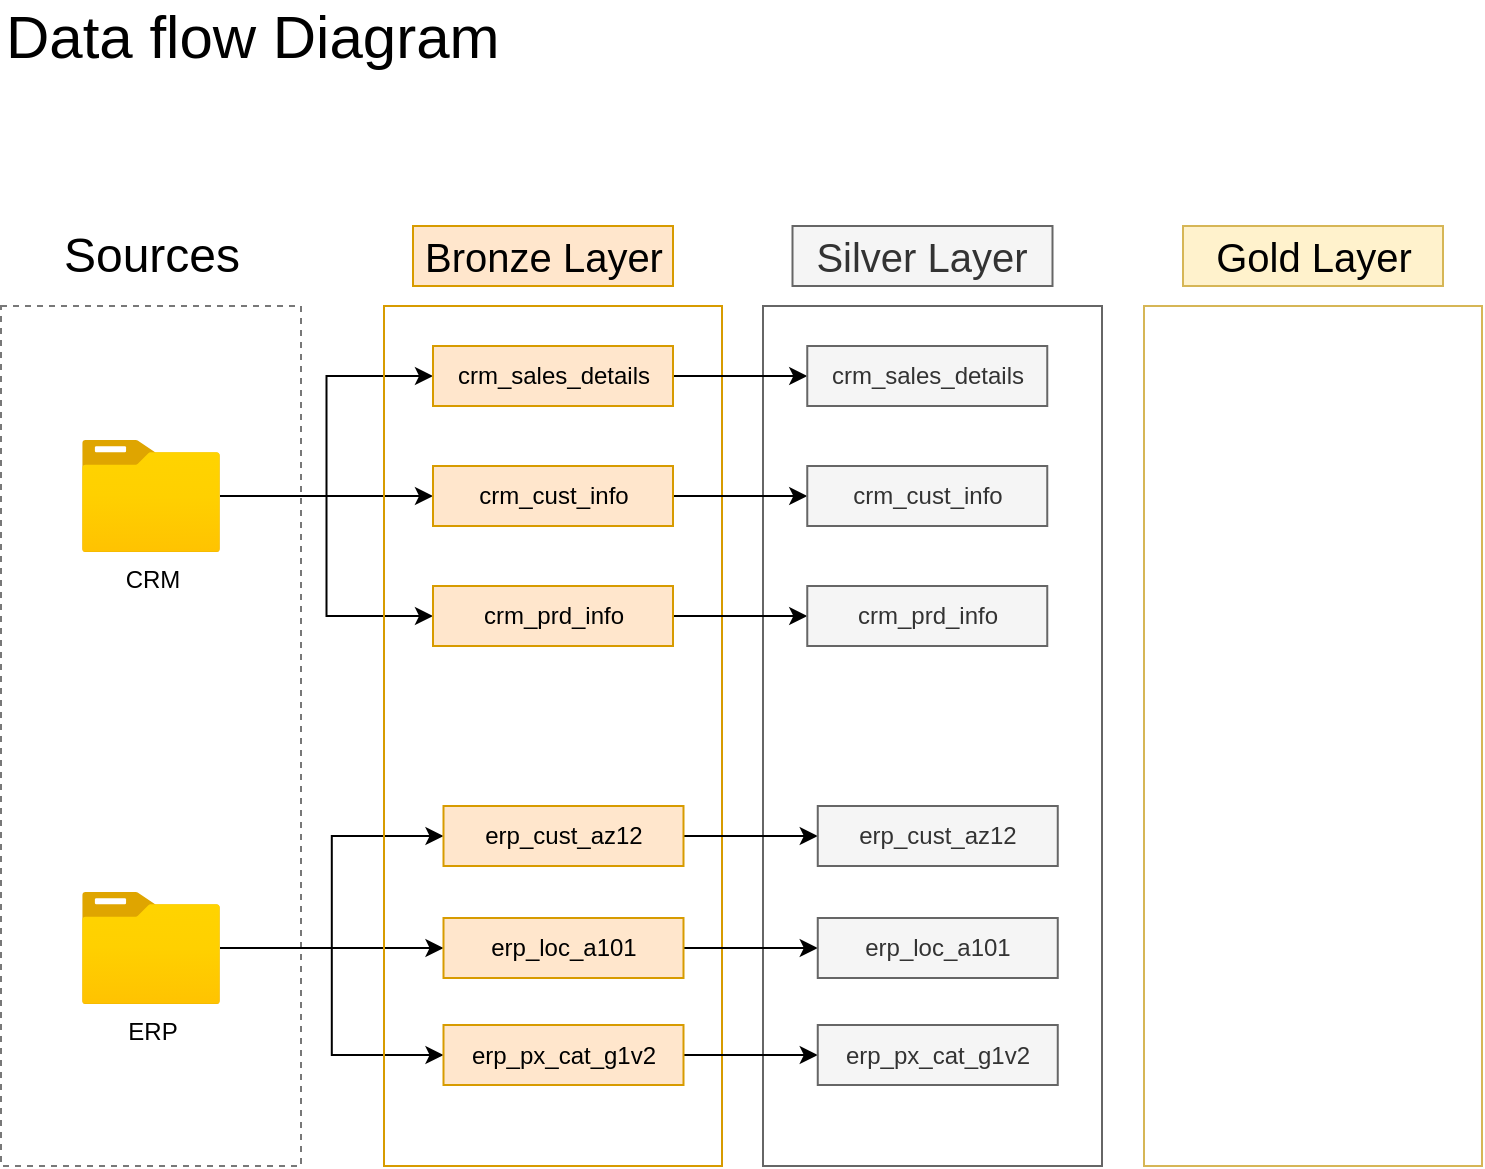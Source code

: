 <mxfile version="28.0.4">
  <diagram name="Strona-1" id="b-_lcWxfAJ749gXnNowW">
    <mxGraphModel dx="1042" dy="660" grid="1" gridSize="10" guides="1" tooltips="1" connect="1" arrows="1" fold="1" page="1" pageScale="1" pageWidth="827" pageHeight="1169" math="0" shadow="0">
      <root>
        <mxCell id="0" />
        <mxCell id="1" parent="0" />
        <mxCell id="JA07pzQeVORighDIx9XC-1" value="" style="rounded=0;whiteSpace=wrap;html=1;fillColor=none;dashed=1;strokeColor=light-dark(#787878, #ededed);" parent="1" vertex="1">
          <mxGeometry x="49.5" y="210" width="150" height="430" as="geometry" />
        </mxCell>
        <mxCell id="JA07pzQeVORighDIx9XC-2" value="&lt;font&gt;Sources&lt;/font&gt;" style="rounded=0;whiteSpace=wrap;html=1;fontSize=24;strokeColor=none;" parent="1" vertex="1">
          <mxGeometry x="69.5" y="170" width="110" height="30" as="geometry" />
        </mxCell>
        <mxCell id="JA07pzQeVORighDIx9XC-45" value="" style="edgeStyle=orthogonalEdgeStyle;rounded=0;orthogonalLoop=1;jettySize=auto;html=1;" parent="1" source="JA07pzQeVORighDIx9XC-3" target="JA07pzQeVORighDIx9XC-32" edge="1">
          <mxGeometry relative="1" as="geometry" />
        </mxCell>
        <mxCell id="JA07pzQeVORighDIx9XC-46" style="edgeStyle=orthogonalEdgeStyle;rounded=0;orthogonalLoop=1;jettySize=auto;html=1;entryX=0;entryY=0.5;entryDx=0;entryDy=0;" parent="1" source="JA07pzQeVORighDIx9XC-3" target="JA07pzQeVORighDIx9XC-31" edge="1">
          <mxGeometry relative="1" as="geometry" />
        </mxCell>
        <mxCell id="JA07pzQeVORighDIx9XC-47" style="edgeStyle=orthogonalEdgeStyle;rounded=0;orthogonalLoop=1;jettySize=auto;html=1;entryX=0;entryY=0.5;entryDx=0;entryDy=0;" parent="1" source="JA07pzQeVORighDIx9XC-3" target="JA07pzQeVORighDIx9XC-33" edge="1">
          <mxGeometry relative="1" as="geometry" />
        </mxCell>
        <mxCell id="JA07pzQeVORighDIx9XC-3" value="CRM" style="image;aspect=fixed;html=1;points=[];align=center;fontSize=12;image=img/lib/azure2/general/Folder_Blank.svg;" parent="1" vertex="1">
          <mxGeometry x="90" y="277" width="69" height="56.0" as="geometry" />
        </mxCell>
        <mxCell id="JA07pzQeVORighDIx9XC-41" style="edgeStyle=orthogonalEdgeStyle;rounded=0;orthogonalLoop=1;jettySize=auto;html=1;entryX=0;entryY=0.5;entryDx=0;entryDy=0;" parent="1" source="JA07pzQeVORighDIx9XC-4" target="JA07pzQeVORighDIx9XC-34" edge="1">
          <mxGeometry relative="1" as="geometry" />
        </mxCell>
        <mxCell id="JA07pzQeVORighDIx9XC-43" style="edgeStyle=orthogonalEdgeStyle;rounded=0;orthogonalLoop=1;jettySize=auto;html=1;entryX=0;entryY=0.5;entryDx=0;entryDy=0;" parent="1" source="JA07pzQeVORighDIx9XC-4" target="JA07pzQeVORighDIx9XC-36" edge="1">
          <mxGeometry relative="1" as="geometry" />
        </mxCell>
        <mxCell id="JA07pzQeVORighDIx9XC-44" style="edgeStyle=orthogonalEdgeStyle;rounded=0;orthogonalLoop=1;jettySize=auto;html=1;entryX=0;entryY=0.5;entryDx=0;entryDy=0;" parent="1" source="JA07pzQeVORighDIx9XC-4" target="JA07pzQeVORighDIx9XC-35" edge="1">
          <mxGeometry relative="1" as="geometry" />
        </mxCell>
        <mxCell id="JA07pzQeVORighDIx9XC-4" value="ERP" style="image;aspect=fixed;html=1;points=[];align=center;fontSize=12;image=img/lib/azure2/general/Folder_Blank.svg;" parent="1" vertex="1">
          <mxGeometry x="90" y="503" width="69" height="56.0" as="geometry" />
        </mxCell>
        <mxCell id="JA07pzQeVORighDIx9XC-10" value="&lt;font style=&quot;font-size: 20px;&quot;&gt;Bronze Layer&lt;/font&gt;" style="rounded=0;whiteSpace=wrap;html=1;fillColor=#ffe6cc;strokeColor=#d79b00;" parent="1" vertex="1">
          <mxGeometry x="255.5" y="170" width="130" height="30" as="geometry" />
        </mxCell>
        <mxCell id="JA07pzQeVORighDIx9XC-11" value="" style="rounded=0;whiteSpace=wrap;html=1;fillColor=none;strokeColor=#d79b00;" parent="1" vertex="1">
          <mxGeometry x="241" y="210" width="169" height="430" as="geometry" />
        </mxCell>
        <mxCell id="JA07pzQeVORighDIx9XC-12" value="&lt;font style=&quot;font-size: 20px;&quot;&gt;Silver Layer&lt;/font&gt;" style="rounded=0;whiteSpace=wrap;html=1;fillColor=#f5f5f5;fontColor=#333333;strokeColor=#666666;" parent="1" vertex="1">
          <mxGeometry x="445.25" y="170" width="130" height="30" as="geometry" />
        </mxCell>
        <mxCell id="JA07pzQeVORighDIx9XC-13" value="&lt;font style=&quot;font-size: 20px;&quot;&gt;Gold Layer&lt;/font&gt;" style="rounded=0;whiteSpace=wrap;html=1;fillColor=#fff2cc;strokeColor=#d6b656;" parent="1" vertex="1">
          <mxGeometry x="640.5" y="170" width="130" height="30" as="geometry" />
        </mxCell>
        <mxCell id="JA07pzQeVORighDIx9XC-14" value="" style="rounded=0;whiteSpace=wrap;html=1;fillColor=none;fontColor=#333333;strokeColor=#666666;" parent="1" vertex="1">
          <mxGeometry x="430.5" y="210" width="169.5" height="430" as="geometry" />
        </mxCell>
        <mxCell id="JA07pzQeVORighDIx9XC-15" value="" style="rounded=0;whiteSpace=wrap;html=1;fillColor=none;strokeColor=#d6b656;" parent="1" vertex="1">
          <mxGeometry x="621" y="210" width="169" height="430" as="geometry" />
        </mxCell>
        <mxCell id="M7KRVUugf1owWvehcst2-7" style="edgeStyle=orthogonalEdgeStyle;rounded=0;orthogonalLoop=1;jettySize=auto;html=1;entryX=0;entryY=0.5;entryDx=0;entryDy=0;" edge="1" parent="1" source="JA07pzQeVORighDIx9XC-31" target="M7KRVUugf1owWvehcst2-1">
          <mxGeometry relative="1" as="geometry" />
        </mxCell>
        <mxCell id="JA07pzQeVORighDIx9XC-31" value="crm_sales_details" style="rounded=0;whiteSpace=wrap;html=1;fillColor=#ffe6cc;strokeColor=#d79b00;" parent="1" vertex="1">
          <mxGeometry x="265.5" y="230" width="120" height="30" as="geometry" />
        </mxCell>
        <mxCell id="M7KRVUugf1owWvehcst2-8" style="edgeStyle=orthogonalEdgeStyle;rounded=0;orthogonalLoop=1;jettySize=auto;html=1;entryX=0;entryY=0.5;entryDx=0;entryDy=0;" edge="1" parent="1" source="JA07pzQeVORighDIx9XC-32" target="M7KRVUugf1owWvehcst2-2">
          <mxGeometry relative="1" as="geometry" />
        </mxCell>
        <mxCell id="JA07pzQeVORighDIx9XC-32" value="crm_cust_info" style="rounded=0;whiteSpace=wrap;html=1;fillColor=#ffe6cc;strokeColor=#d79b00;" parent="1" vertex="1">
          <mxGeometry x="265.5" y="290" width="120" height="30" as="geometry" />
        </mxCell>
        <mxCell id="M7KRVUugf1owWvehcst2-9" style="edgeStyle=orthogonalEdgeStyle;rounded=0;orthogonalLoop=1;jettySize=auto;html=1;entryX=0;entryY=0.5;entryDx=0;entryDy=0;" edge="1" parent="1" source="JA07pzQeVORighDIx9XC-33" target="M7KRVUugf1owWvehcst2-3">
          <mxGeometry relative="1" as="geometry" />
        </mxCell>
        <mxCell id="JA07pzQeVORighDIx9XC-33" value="crm_prd_info" style="rounded=0;whiteSpace=wrap;html=1;fillColor=#ffe6cc;strokeColor=#d79b00;" parent="1" vertex="1">
          <mxGeometry x="265.5" y="350" width="120" height="30" as="geometry" />
        </mxCell>
        <mxCell id="M7KRVUugf1owWvehcst2-10" style="edgeStyle=orthogonalEdgeStyle;rounded=0;orthogonalLoop=1;jettySize=auto;html=1;entryX=0;entryY=0.5;entryDx=0;entryDy=0;" edge="1" parent="1" source="JA07pzQeVORighDIx9XC-34" target="M7KRVUugf1owWvehcst2-4">
          <mxGeometry relative="1" as="geometry" />
        </mxCell>
        <mxCell id="JA07pzQeVORighDIx9XC-34" value="erp_cust_az12" style="rounded=0;whiteSpace=wrap;html=1;fillColor=#ffe6cc;strokeColor=#d79b00;" parent="1" vertex="1">
          <mxGeometry x="270.75" y="460" width="120" height="30" as="geometry" />
        </mxCell>
        <mxCell id="M7KRVUugf1owWvehcst2-11" style="edgeStyle=orthogonalEdgeStyle;rounded=0;orthogonalLoop=1;jettySize=auto;html=1;exitX=1;exitY=0.5;exitDx=0;exitDy=0;entryX=0;entryY=0.5;entryDx=0;entryDy=0;" edge="1" parent="1" source="JA07pzQeVORighDIx9XC-35" target="M7KRVUugf1owWvehcst2-5">
          <mxGeometry relative="1" as="geometry" />
        </mxCell>
        <mxCell id="JA07pzQeVORighDIx9XC-35" value="erp_loc_a101" style="rounded=0;whiteSpace=wrap;html=1;fillColor=#ffe6cc;strokeColor=#d79b00;" parent="1" vertex="1">
          <mxGeometry x="270.75" y="516" width="120" height="30" as="geometry" />
        </mxCell>
        <mxCell id="M7KRVUugf1owWvehcst2-12" style="edgeStyle=orthogonalEdgeStyle;rounded=0;orthogonalLoop=1;jettySize=auto;html=1;exitX=1;exitY=0.5;exitDx=0;exitDy=0;entryX=0;entryY=0.5;entryDx=0;entryDy=0;" edge="1" parent="1" source="JA07pzQeVORighDIx9XC-36" target="M7KRVUugf1owWvehcst2-6">
          <mxGeometry relative="1" as="geometry" />
        </mxCell>
        <mxCell id="JA07pzQeVORighDIx9XC-36" value="erp_px_cat_g1v2" style="rounded=0;whiteSpace=wrap;html=1;fillColor=#ffe6cc;strokeColor=#d79b00;" parent="1" vertex="1">
          <mxGeometry x="270.75" y="569.5" width="120" height="30" as="geometry" />
        </mxCell>
        <mxCell id="JA07pzQeVORighDIx9XC-49" value="Data flow Diagram" style="text;html=1;align=left;verticalAlign=middle;whiteSpace=wrap;rounded=0;fontSize=30;" parent="1" vertex="1">
          <mxGeometry x="49.5" y="60" width="300.5" height="30" as="geometry" />
        </mxCell>
        <mxCell id="M7KRVUugf1owWvehcst2-1" value="crm_sales_details" style="rounded=0;whiteSpace=wrap;html=1;fillColor=#f5f5f5;strokeColor=#666666;fontColor=#333333;" vertex="1" parent="1">
          <mxGeometry x="452.63" y="230" width="120" height="30" as="geometry" />
        </mxCell>
        <mxCell id="M7KRVUugf1owWvehcst2-2" value="crm_cust_info" style="rounded=0;whiteSpace=wrap;html=1;fillColor=#f5f5f5;strokeColor=#666666;fontColor=#333333;" vertex="1" parent="1">
          <mxGeometry x="452.63" y="290" width="120" height="30" as="geometry" />
        </mxCell>
        <mxCell id="M7KRVUugf1owWvehcst2-3" value="crm_prd_info" style="rounded=0;whiteSpace=wrap;html=1;fillColor=#f5f5f5;strokeColor=#666666;fontColor=#333333;" vertex="1" parent="1">
          <mxGeometry x="452.63" y="350" width="120" height="30" as="geometry" />
        </mxCell>
        <mxCell id="M7KRVUugf1owWvehcst2-4" value="erp_cust_az12" style="rounded=0;whiteSpace=wrap;html=1;fillColor=#f5f5f5;strokeColor=#666666;fontColor=#333333;" vertex="1" parent="1">
          <mxGeometry x="457.88" y="460" width="120" height="30" as="geometry" />
        </mxCell>
        <mxCell id="M7KRVUugf1owWvehcst2-5" value="erp_loc_a101" style="rounded=0;whiteSpace=wrap;html=1;fillColor=#f5f5f5;strokeColor=#666666;fontColor=#333333;" vertex="1" parent="1">
          <mxGeometry x="457.88" y="516" width="120" height="30" as="geometry" />
        </mxCell>
        <mxCell id="M7KRVUugf1owWvehcst2-6" value="erp_px_cat_g1v2" style="rounded=0;whiteSpace=wrap;html=1;fillColor=#f5f5f5;strokeColor=#666666;fontColor=#333333;" vertex="1" parent="1">
          <mxGeometry x="457.88" y="569.5" width="120" height="30" as="geometry" />
        </mxCell>
      </root>
    </mxGraphModel>
  </diagram>
</mxfile>
